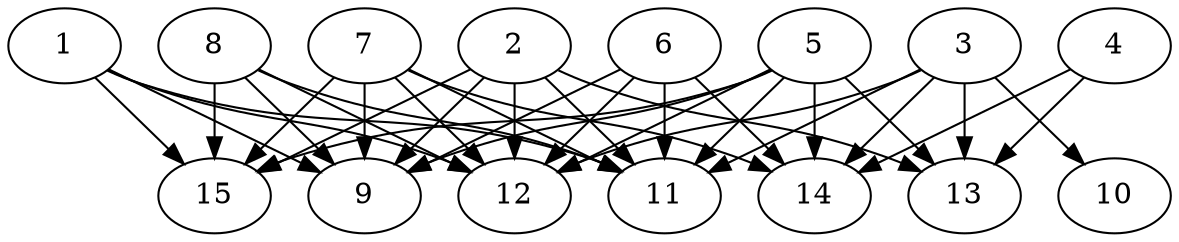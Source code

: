 // DAG automatically generated by daggen at Tue Aug  6 16:26:17 2019
// ./daggen --dot -n 15 --ccr 0.3 --fat 0.8 --regular 0.5 --density 0.9 --mindata 5242880 --maxdata 52428800 
digraph G {
  1 [size="93440000", alpha="0.09", expect_size="28032000"] 
  1 -> 9 [size ="28032000"]
  1 -> 11 [size ="28032000"]
  1 -> 12 [size ="28032000"]
  1 -> 15 [size ="28032000"]
  2 [size="110161920", alpha="0.11", expect_size="33048576"] 
  2 -> 9 [size ="33048576"]
  2 -> 11 [size ="33048576"]
  2 -> 12 [size ="33048576"]
  2 -> 13 [size ="33048576"]
  2 -> 15 [size ="33048576"]
  3 [size="137465173", alpha="0.07", expect_size="41239552"] 
  3 -> 10 [size ="41239552"]
  3 -> 11 [size ="41239552"]
  3 -> 12 [size ="41239552"]
  3 -> 13 [size ="41239552"]
  3 -> 14 [size ="41239552"]
  4 [size="91255467", alpha="0.19", expect_size="27376640"] 
  4 -> 13 [size ="27376640"]
  4 -> 14 [size ="27376640"]
  5 [size="38202027", alpha="0.19", expect_size="11460608"] 
  5 -> 9 [size ="11460608"]
  5 -> 11 [size ="11460608"]
  5 -> 12 [size ="11460608"]
  5 -> 13 [size ="11460608"]
  5 -> 14 [size ="11460608"]
  5 -> 15 [size ="11460608"]
  6 [size="80168960", alpha="0.06", expect_size="24050688"] 
  6 -> 9 [size ="24050688"]
  6 -> 11 [size ="24050688"]
  6 -> 12 [size ="24050688"]
  6 -> 14 [size ="24050688"]
  7 [size="68311040", alpha="0.18", expect_size="20493312"] 
  7 -> 9 [size ="20493312"]
  7 -> 11 [size ="20493312"]
  7 -> 12 [size ="20493312"]
  7 -> 14 [size ="20493312"]
  7 -> 15 [size ="20493312"]
  8 [size="116435627", alpha="0.07", expect_size="34930688"] 
  8 -> 9 [size ="34930688"]
  8 -> 11 [size ="34930688"]
  8 -> 12 [size ="34930688"]
  8 -> 15 [size ="34930688"]
  9 [size="48940373", alpha="0.17", expect_size="14682112"] 
  10 [size="105434453", alpha="0.09", expect_size="31630336"] 
  11 [size="171755520", alpha="0.00", expect_size="51526656"] 
  12 [size="83531093", alpha="0.14", expect_size="25059328"] 
  13 [size="170693973", alpha="0.17", expect_size="51208192"] 
  14 [size="72089600", alpha="0.19", expect_size="21626880"] 
  15 [size="65153707", alpha="0.03", expect_size="19546112"] 
}
